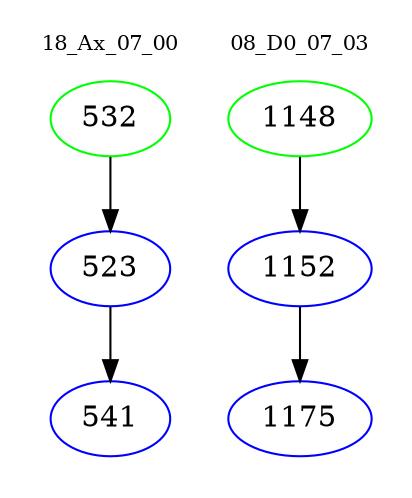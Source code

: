 digraph{
subgraph cluster_0 {
color = white
label = "18_Ax_07_00";
fontsize=10;
T0_532 [label="532", color="green"]
T0_532 -> T0_523 [color="black"]
T0_523 [label="523", color="blue"]
T0_523 -> T0_541 [color="black"]
T0_541 [label="541", color="blue"]
}
subgraph cluster_1 {
color = white
label = "08_D0_07_03";
fontsize=10;
T1_1148 [label="1148", color="green"]
T1_1148 -> T1_1152 [color="black"]
T1_1152 [label="1152", color="blue"]
T1_1152 -> T1_1175 [color="black"]
T1_1175 [label="1175", color="blue"]
}
}
